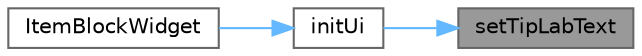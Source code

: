 digraph "setTipLabText"
{
 // LATEX_PDF_SIZE
  bgcolor="transparent";
  edge [fontname=Helvetica,fontsize=10,labelfontname=Helvetica,labelfontsize=10];
  node [fontname=Helvetica,fontsize=10,shape=box,height=0.2,width=0.4];
  rankdir="RL";
  Node1 [id="Node000001",label="setTipLabText",height=0.2,width=0.4,color="gray40", fillcolor="grey60", style="filled", fontcolor="black",tooltip="设置提示标签文本"];
  Node1 -> Node2 [id="edge1_Node000001_Node000002",dir="back",color="steelblue1",style="solid",tooltip=" "];
  Node2 [id="Node000002",label="initUi",height=0.2,width=0.4,color="grey40", fillcolor="white", style="filled",URL="$class_item_block_widget.html#afba6e95967cc3eb25fd518f7bde6ec04",tooltip="初始化界面"];
  Node2 -> Node3 [id="edge2_Node000002_Node000003",dir="back",color="steelblue1",style="solid",tooltip=" "];
  Node3 [id="Node000003",label="ItemBlockWidget",height=0.2,width=0.4,color="grey40", fillcolor="white", style="filled",URL="$class_item_block_widget.html#a89c222913c8dd5b06f56a6e4ab9f0612",tooltip="构造函数，初始化块状推荐项"];
}
